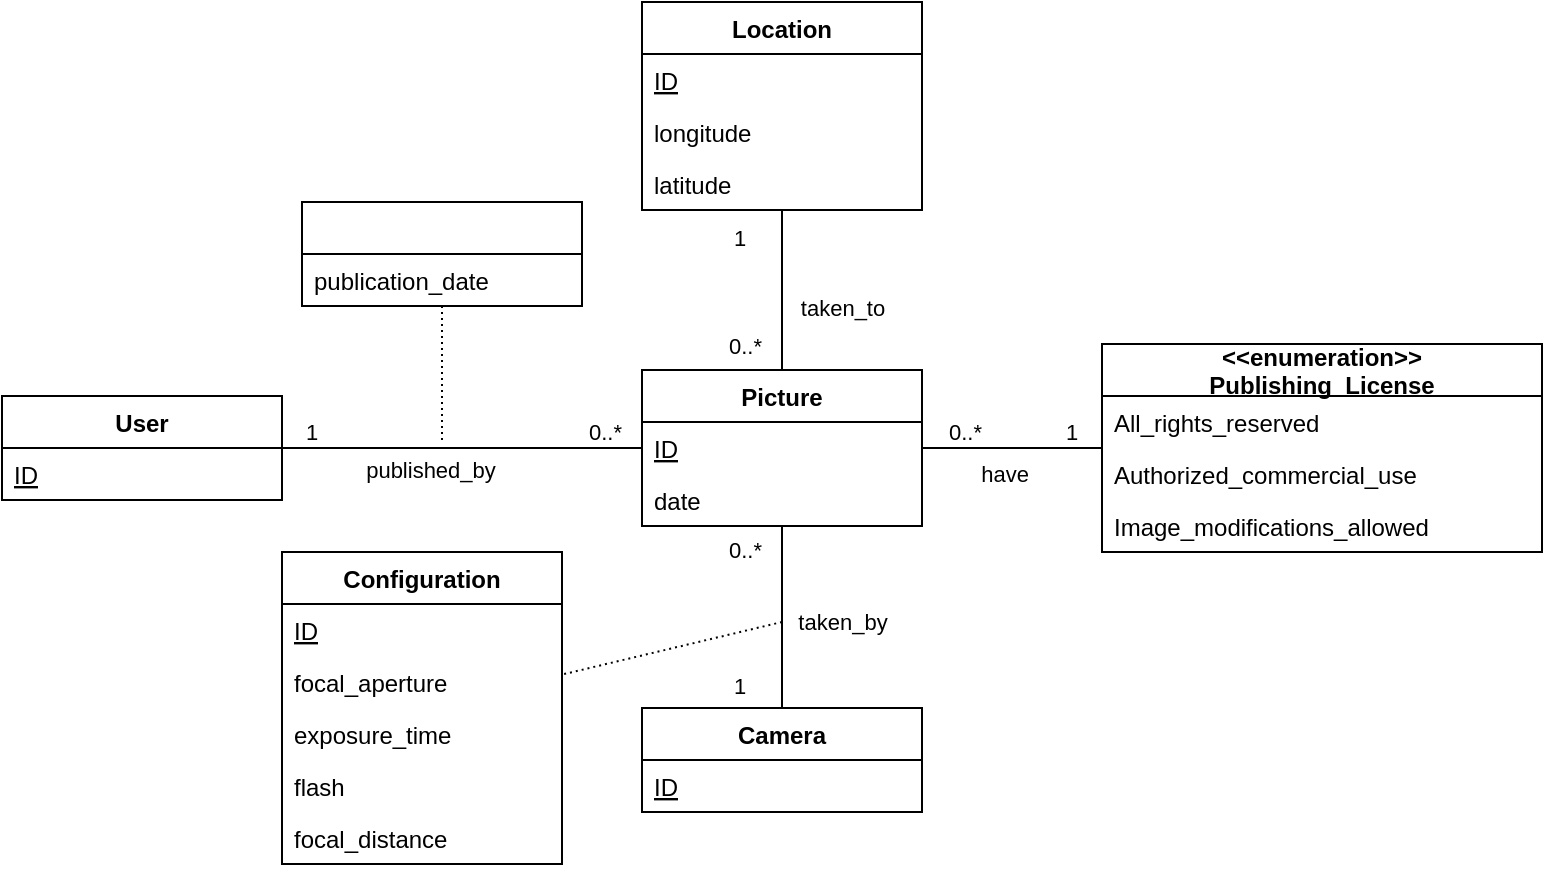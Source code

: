 <mxfile version="13.6.10" type="github">
  <diagram id="JUZ-aZVldM-WZ8tEQ8vl" name="Page-1">
    <mxGraphModel dx="1038" dy="547" grid="1" gridSize="10" guides="1" tooltips="1" connect="1" arrows="1" fold="1" page="1" pageScale="1" pageWidth="827" pageHeight="1169" background="none" math="0" shadow="0">
      <root>
        <mxCell id="0" />
        <mxCell id="1" parent="0" />
        <mxCell id="FA4hYa32smkLxe0XhBhG-5" value="" style="endArrow=none;html=1;edgeStyle=orthogonalEdgeStyle;" parent="1" source="FA4hYa32smkLxe0XhBhG-27" target="FA4hYa32smkLxe0XhBhG-58" edge="1">
          <mxGeometry relative="1" as="geometry">
            <mxPoint x="290" y="256" as="sourcePoint" />
            <mxPoint x="510" y="260.0" as="targetPoint" />
          </mxGeometry>
        </mxCell>
        <mxCell id="FA4hYa32smkLxe0XhBhG-6" value="&lt;div&gt;1&lt;/div&gt;" style="edgeLabel;resizable=0;html=1;align=left;verticalAlign=bottom;" parent="FA4hYa32smkLxe0XhBhG-5" connectable="0" vertex="1">
          <mxGeometry x="-1" relative="1" as="geometry">
            <mxPoint x="10" as="offset" />
          </mxGeometry>
        </mxCell>
        <mxCell id="FA4hYa32smkLxe0XhBhG-7" value="0..*" style="edgeLabel;resizable=0;html=1;align=right;verticalAlign=bottom;" parent="FA4hYa32smkLxe0XhBhG-5" connectable="0" vertex="1">
          <mxGeometry x="1" relative="1" as="geometry">
            <mxPoint x="-10" as="offset" />
          </mxGeometry>
        </mxCell>
        <mxCell id="FA4hYa32smkLxe0XhBhG-8" value="published_by" style="edgeLabel;html=1;align=center;verticalAlign=middle;resizable=0;points=[];" parent="FA4hYa32smkLxe0XhBhG-5" vertex="1" connectable="0">
          <mxGeometry x="-0.787" y="1" relative="1" as="geometry">
            <mxPoint x="55" y="11.42" as="offset" />
          </mxGeometry>
        </mxCell>
        <mxCell id="FA4hYa32smkLxe0XhBhG-11" value="" style="endArrow=none;html=1;rounded=0;dashed=1;dashPattern=1 2;" parent="1" source="FA4hYa32smkLxe0XhBhG-53" edge="1">
          <mxGeometry relative="1" as="geometry">
            <mxPoint x="410" y="190" as="sourcePoint" />
            <mxPoint x="260" y="270" as="targetPoint" />
          </mxGeometry>
        </mxCell>
        <mxCell id="FA4hYa32smkLxe0XhBhG-12" value="" style="resizable=0;html=1;align=right;verticalAlign=bottom;" parent="FA4hYa32smkLxe0XhBhG-11" connectable="0" vertex="1">
          <mxGeometry x="1" relative="1" as="geometry" />
        </mxCell>
        <mxCell id="FA4hYa32smkLxe0XhBhG-14" value="" style="endArrow=none;html=1;edgeStyle=orthogonalEdgeStyle;" parent="1" source="FA4hYa32smkLxe0XhBhG-42" target="FA4hYa32smkLxe0XhBhG-58" edge="1">
          <mxGeometry relative="1" as="geometry">
            <mxPoint x="570" y="420" as="sourcePoint" />
            <mxPoint x="580" y="290" as="targetPoint" />
          </mxGeometry>
        </mxCell>
        <mxCell id="FA4hYa32smkLxe0XhBhG-15" value="1" style="edgeLabel;resizable=0;html=1;align=left;verticalAlign=bottom;" parent="FA4hYa32smkLxe0XhBhG-14" connectable="0" vertex="1">
          <mxGeometry x="-1" relative="1" as="geometry">
            <mxPoint x="-26" y="-3" as="offset" />
          </mxGeometry>
        </mxCell>
        <mxCell id="FA4hYa32smkLxe0XhBhG-16" value="0..*" style="edgeLabel;resizable=0;html=1;align=right;verticalAlign=bottom;" parent="FA4hYa32smkLxe0XhBhG-14" connectable="0" vertex="1">
          <mxGeometry x="1" relative="1" as="geometry">
            <mxPoint x="-10" y="20" as="offset" />
          </mxGeometry>
        </mxCell>
        <mxCell id="FA4hYa32smkLxe0XhBhG-59" value="taken_by" style="edgeLabel;html=1;align=center;verticalAlign=middle;resizable=0;points=[];" parent="FA4hYa32smkLxe0XhBhG-14" vertex="1" connectable="0">
          <mxGeometry x="0.276" y="1" relative="1" as="geometry">
            <mxPoint x="31" y="15" as="offset" />
          </mxGeometry>
        </mxCell>
        <mxCell id="FA4hYa32smkLxe0XhBhG-18" value="" style="endArrow=none;html=1;rounded=0;dashed=1;dashPattern=1 2;" parent="1" target="FA4hYa32smkLxe0XhBhG-22" edge="1">
          <mxGeometry relative="1" as="geometry">
            <mxPoint x="430" y="360" as="sourcePoint" />
            <mxPoint x="677" y="357.139" as="targetPoint" />
          </mxGeometry>
        </mxCell>
        <mxCell id="FA4hYa32smkLxe0XhBhG-63" value="" style="endArrow=none;html=1;edgeStyle=orthogonalEdgeStyle;" parent="1" source="FA4hYa32smkLxe0XhBhG-60" target="FA4hYa32smkLxe0XhBhG-58" edge="1">
          <mxGeometry relative="1" as="geometry">
            <mxPoint x="370" y="180.0" as="sourcePoint" />
            <mxPoint x="550" y="180.0" as="targetPoint" />
          </mxGeometry>
        </mxCell>
        <mxCell id="FA4hYa32smkLxe0XhBhG-64" value="&lt;div&gt;1&lt;/div&gt;" style="edgeLabel;resizable=0;html=1;align=left;verticalAlign=bottom;" parent="FA4hYa32smkLxe0XhBhG-63" connectable="0" vertex="1">
          <mxGeometry x="-1" relative="1" as="geometry">
            <mxPoint x="-26" y="22" as="offset" />
          </mxGeometry>
        </mxCell>
        <mxCell id="FA4hYa32smkLxe0XhBhG-65" value="0..*" style="edgeLabel;resizable=0;html=1;align=right;verticalAlign=bottom;" parent="FA4hYa32smkLxe0XhBhG-63" connectable="0" vertex="1">
          <mxGeometry x="1" relative="1" as="geometry">
            <mxPoint x="-10" y="-3.83" as="offset" />
          </mxGeometry>
        </mxCell>
        <mxCell id="FA4hYa32smkLxe0XhBhG-66" value="taken_to" style="edgeLabel;html=1;align=center;verticalAlign=middle;resizable=0;points=[];" parent="FA4hYa32smkLxe0XhBhG-63" vertex="1" connectable="0">
          <mxGeometry x="-0.787" y="1" relative="1" as="geometry">
            <mxPoint x="29" y="40.33" as="offset" />
          </mxGeometry>
        </mxCell>
        <mxCell id="cZ3DA8C6cK84-C7tu1Da-8" value="" style="endArrow=none;html=1;edgeStyle=orthogonalEdgeStyle;" parent="1" source="cZ3DA8C6cK84-C7tu1Da-3" target="FA4hYa32smkLxe0XhBhG-58" edge="1">
          <mxGeometry relative="1" as="geometry">
            <mxPoint x="590" y="267" as="sourcePoint" />
            <mxPoint x="440" y="260" as="targetPoint" />
          </mxGeometry>
        </mxCell>
        <mxCell id="cZ3DA8C6cK84-C7tu1Da-9" value="&lt;div&gt;1&lt;/div&gt;" style="edgeLabel;resizable=0;html=1;align=left;verticalAlign=bottom;" parent="cZ3DA8C6cK84-C7tu1Da-8" connectable="0" vertex="1">
          <mxGeometry x="-1" relative="1" as="geometry">
            <mxPoint x="-20" as="offset" />
          </mxGeometry>
        </mxCell>
        <mxCell id="cZ3DA8C6cK84-C7tu1Da-10" value="0..*" style="edgeLabel;resizable=0;html=1;align=right;verticalAlign=bottom;" parent="cZ3DA8C6cK84-C7tu1Da-8" connectable="0" vertex="1">
          <mxGeometry x="1" relative="1" as="geometry">
            <mxPoint x="30" as="offset" />
          </mxGeometry>
        </mxCell>
        <mxCell id="cZ3DA8C6cK84-C7tu1Da-11" value="have" style="edgeLabel;html=1;align=center;verticalAlign=middle;resizable=0;points=[];" parent="cZ3DA8C6cK84-C7tu1Da-8" vertex="1" connectable="0">
          <mxGeometry x="-0.787" y="1" relative="1" as="geometry">
            <mxPoint x="-40" y="12" as="offset" />
          </mxGeometry>
        </mxCell>
        <mxCell id="FA4hYa32smkLxe0XhBhG-58" value="Picture" style="swimlane;fontStyle=1;childLayout=stackLayout;horizontal=1;startSize=26;fillColor=none;horizontalStack=0;resizeParent=1;resizeParentMax=0;resizeLast=0;collapsible=1;marginBottom=0;" parent="1" vertex="1">
          <mxGeometry x="360" y="234" width="140" height="78" as="geometry" />
        </mxCell>
        <mxCell id="cZ3DA8C6cK84-C7tu1Da-1" value="ID" style="text;strokeColor=none;fillColor=none;align=left;verticalAlign=top;spacingLeft=4;spacingRight=4;overflow=hidden;rotatable=0;points=[[0,0.5],[1,0.5]];portConstraint=eastwest;fontStyle=4" parent="FA4hYa32smkLxe0XhBhG-58" vertex="1">
          <mxGeometry y="26" width="140" height="26" as="geometry" />
        </mxCell>
        <mxCell id="cZ3DA8C6cK84-C7tu1Da-2" value="date" style="text;strokeColor=none;fillColor=none;align=left;verticalAlign=top;spacingLeft=4;spacingRight=4;overflow=hidden;rotatable=0;points=[[0,0.5],[1,0.5]];portConstraint=eastwest;" parent="FA4hYa32smkLxe0XhBhG-58" vertex="1">
          <mxGeometry y="52" width="140" height="26" as="geometry" />
        </mxCell>
        <mxCell id="FA4hYa32smkLxe0XhBhG-53" value="" style="swimlane;fontStyle=1;childLayout=stackLayout;horizontal=1;startSize=26;fillColor=none;horizontalStack=0;resizeParent=1;resizeParentMax=0;resizeLast=0;collapsible=1;marginBottom=0;align=center;labelBackgroundColor=none;labelBorderColor=none;" parent="1" vertex="1">
          <mxGeometry x="190" y="150" width="140" height="52" as="geometry" />
        </mxCell>
        <mxCell id="FA4hYa32smkLxe0XhBhG-54" value="publication_date" style="text;strokeColor=none;fillColor=none;align=left;verticalAlign=top;spacingLeft=4;spacingRight=4;overflow=hidden;rotatable=0;points=[[0,0.5],[1,0.5]];portConstraint=eastwest;" parent="FA4hYa32smkLxe0XhBhG-53" vertex="1">
          <mxGeometry y="26" width="140" height="26" as="geometry" />
        </mxCell>
        <mxCell id="FA4hYa32smkLxe0XhBhG-60" value="Location" style="swimlane;fontStyle=1;childLayout=stackLayout;horizontal=1;startSize=26;fillColor=none;horizontalStack=0;resizeParent=1;resizeParentMax=0;resizeLast=0;collapsible=1;marginBottom=0;" parent="1" vertex="1">
          <mxGeometry x="360" y="50" width="140" height="104" as="geometry" />
        </mxCell>
        <mxCell id="IGt4OMnL4JDCSkMc5yp7-1" value="ID" style="text;strokeColor=none;fillColor=none;align=left;verticalAlign=top;spacingLeft=4;spacingRight=4;overflow=hidden;rotatable=0;points=[[0,0.5],[1,0.5]];portConstraint=eastwest;fontStyle=4" vertex="1" parent="FA4hYa32smkLxe0XhBhG-60">
          <mxGeometry y="26" width="140" height="26" as="geometry" />
        </mxCell>
        <mxCell id="FA4hYa32smkLxe0XhBhG-61" value="longitude" style="text;strokeColor=none;fillColor=none;align=left;verticalAlign=top;spacingLeft=4;spacingRight=4;overflow=hidden;rotatable=0;points=[[0,0.5],[1,0.5]];portConstraint=eastwest;" parent="FA4hYa32smkLxe0XhBhG-60" vertex="1">
          <mxGeometry y="52" width="140" height="26" as="geometry" />
        </mxCell>
        <mxCell id="FA4hYa32smkLxe0XhBhG-62" value="latitude" style="text;strokeColor=none;fillColor=none;align=left;verticalAlign=top;spacingLeft=4;spacingRight=4;overflow=hidden;rotatable=0;points=[[0,0.5],[1,0.5]];portConstraint=eastwest;" parent="FA4hYa32smkLxe0XhBhG-60" vertex="1">
          <mxGeometry y="78" width="140" height="26" as="geometry" />
        </mxCell>
        <mxCell id="FA4hYa32smkLxe0XhBhG-27" value="User" style="swimlane;fontStyle=1;childLayout=stackLayout;horizontal=1;startSize=26;fillColor=none;horizontalStack=0;resizeParent=1;resizeParentMax=0;resizeLast=0;collapsible=1;marginBottom=0;" parent="1" vertex="1">
          <mxGeometry x="40" y="247" width="140" height="52" as="geometry">
            <mxRectangle x="160" y="134" width="90" height="26" as="alternateBounds" />
          </mxGeometry>
        </mxCell>
        <mxCell id="IGt4OMnL4JDCSkMc5yp7-3" value="ID" style="text;strokeColor=none;fillColor=none;align=left;verticalAlign=top;spacingLeft=4;spacingRight=4;overflow=hidden;rotatable=0;points=[[0,0.5],[1,0.5]];portConstraint=eastwest;fontStyle=4" vertex="1" parent="FA4hYa32smkLxe0XhBhG-27">
          <mxGeometry y="26" width="140" height="26" as="geometry" />
        </mxCell>
        <mxCell id="FA4hYa32smkLxe0XhBhG-22" value="Configuration" style="swimlane;fontStyle=1;childLayout=stackLayout;horizontal=1;startSize=26;fillColor=none;horizontalStack=0;resizeParent=1;resizeParentMax=0;resizeLast=0;collapsible=1;marginBottom=0;" parent="1" vertex="1">
          <mxGeometry x="180" y="325" width="140" height="156" as="geometry" />
        </mxCell>
        <mxCell id="IGt4OMnL4JDCSkMc5yp7-4" value="ID" style="text;strokeColor=none;fillColor=none;align=left;verticalAlign=top;spacingLeft=4;spacingRight=4;overflow=hidden;rotatable=0;points=[[0,0.5],[1,0.5]];portConstraint=eastwest;fontStyle=4" vertex="1" parent="FA4hYa32smkLxe0XhBhG-22">
          <mxGeometry y="26" width="140" height="26" as="geometry" />
        </mxCell>
        <mxCell id="FA4hYa32smkLxe0XhBhG-23" value="focal_aperture" style="text;strokeColor=none;fillColor=none;align=left;verticalAlign=top;spacingLeft=4;spacingRight=4;overflow=hidden;rotatable=0;points=[[0,0.5],[1,0.5]];portConstraint=eastwest;" parent="FA4hYa32smkLxe0XhBhG-22" vertex="1">
          <mxGeometry y="52" width="140" height="26" as="geometry" />
        </mxCell>
        <mxCell id="FA4hYa32smkLxe0XhBhG-24" value="exposure_time" style="text;strokeColor=none;fillColor=none;align=left;verticalAlign=top;spacingLeft=4;spacingRight=4;overflow=hidden;rotatable=0;points=[[0,0.5],[1,0.5]];portConstraint=eastwest;" parent="FA4hYa32smkLxe0XhBhG-22" vertex="1">
          <mxGeometry y="78" width="140" height="26" as="geometry" />
        </mxCell>
        <mxCell id="FA4hYa32smkLxe0XhBhG-25" value="flash" style="text;strokeColor=none;fillColor=none;align=left;verticalAlign=top;spacingLeft=4;spacingRight=4;overflow=hidden;rotatable=0;points=[[0,0.5],[1,0.5]];portConstraint=eastwest;" parent="FA4hYa32smkLxe0XhBhG-22" vertex="1">
          <mxGeometry y="104" width="140" height="26" as="geometry" />
        </mxCell>
        <mxCell id="FA4hYa32smkLxe0XhBhG-26" value="focal_distance" style="text;strokeColor=none;fillColor=none;align=left;verticalAlign=top;spacingLeft=4;spacingRight=4;overflow=hidden;rotatable=0;points=[[0,0.5],[1,0.5]];portConstraint=eastwest;" parent="FA4hYa32smkLxe0XhBhG-22" vertex="1">
          <mxGeometry y="130" width="140" height="26" as="geometry" />
        </mxCell>
        <mxCell id="FA4hYa32smkLxe0XhBhG-42" value="Camera" style="swimlane;fontStyle=1;childLayout=stackLayout;horizontal=1;startSize=26;fillColor=none;horizontalStack=0;resizeParent=1;resizeParentMax=0;resizeLast=0;collapsible=1;marginBottom=0;" parent="1" vertex="1">
          <mxGeometry x="360" y="403" width="140" height="52" as="geometry" />
        </mxCell>
        <mxCell id="IGt4OMnL4JDCSkMc5yp7-2" value="ID" style="text;strokeColor=none;fillColor=none;align=left;verticalAlign=top;spacingLeft=4;spacingRight=4;overflow=hidden;rotatable=0;points=[[0,0.5],[1,0.5]];portConstraint=eastwest;fontStyle=4" vertex="1" parent="FA4hYa32smkLxe0XhBhG-42">
          <mxGeometry y="26" width="140" height="26" as="geometry" />
        </mxCell>
        <mxCell id="cZ3DA8C6cK84-C7tu1Da-3" value="&lt;&lt;enumeration&gt;&gt;&#xa;Publishing_License" style="swimlane;fontStyle=1;childLayout=stackLayout;horizontal=1;startSize=26;fillColor=none;horizontalStack=0;resizeParent=1;resizeParentMax=0;resizeLast=0;collapsible=1;marginBottom=0;" parent="1" vertex="1">
          <mxGeometry x="590" y="221" width="220" height="104" as="geometry" />
        </mxCell>
        <mxCell id="cZ3DA8C6cK84-C7tu1Da-5" value="All_rights_reserved" style="text;strokeColor=none;fillColor=none;align=left;verticalAlign=top;spacingLeft=4;spacingRight=4;overflow=hidden;rotatable=0;points=[[0,0.5],[1,0.5]];portConstraint=eastwest;" parent="cZ3DA8C6cK84-C7tu1Da-3" vertex="1">
          <mxGeometry y="26" width="220" height="26" as="geometry" />
        </mxCell>
        <mxCell id="cZ3DA8C6cK84-C7tu1Da-6" value="Authorized_commercial_use" style="text;strokeColor=none;fillColor=none;align=left;verticalAlign=top;spacingLeft=4;spacingRight=4;overflow=hidden;rotatable=0;points=[[0,0.5],[1,0.5]];portConstraint=eastwest;" parent="cZ3DA8C6cK84-C7tu1Da-3" vertex="1">
          <mxGeometry y="52" width="220" height="26" as="geometry" />
        </mxCell>
        <mxCell id="cZ3DA8C6cK84-C7tu1Da-7" value="Image_modifications_allowed" style="text;strokeColor=none;fillColor=none;align=left;verticalAlign=top;spacingLeft=4;spacingRight=4;overflow=hidden;rotatable=0;points=[[0,0.5],[1,0.5]];portConstraint=eastwest;" parent="cZ3DA8C6cK84-C7tu1Da-3" vertex="1">
          <mxGeometry y="78" width="220" height="26" as="geometry" />
        </mxCell>
      </root>
    </mxGraphModel>
  </diagram>
</mxfile>
